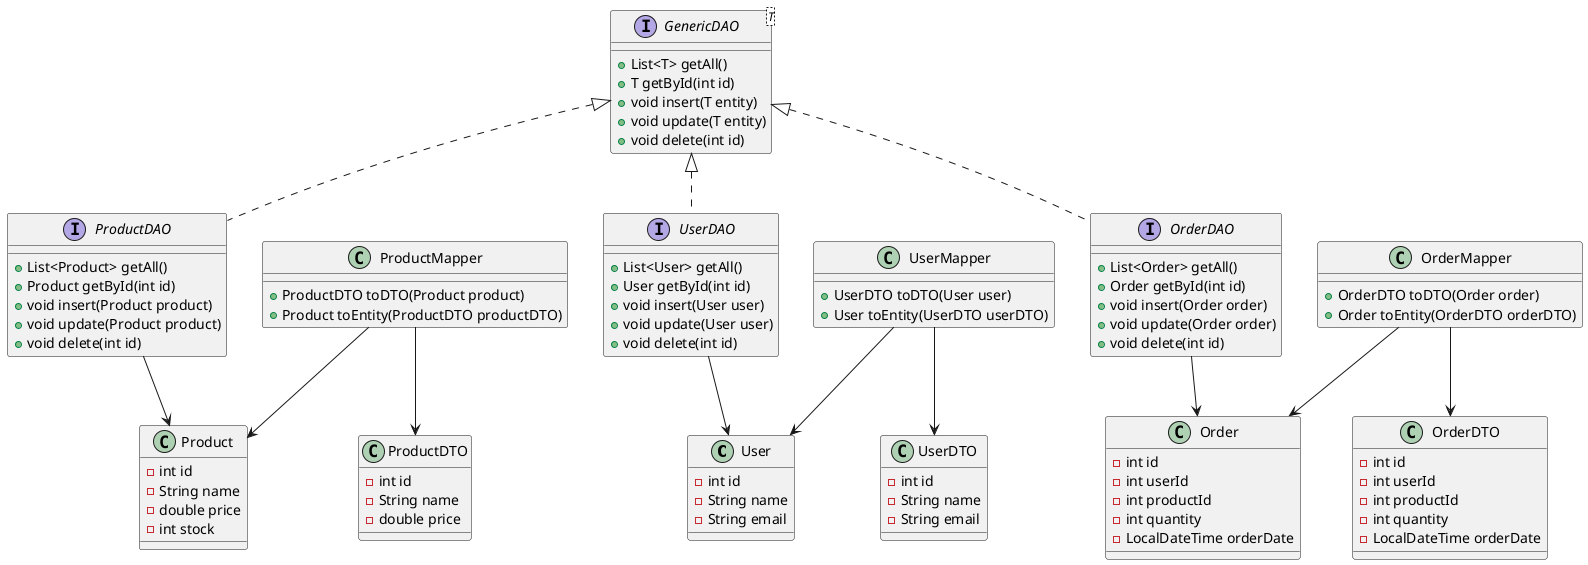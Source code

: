@startuml
' ======== Clases del Modelo ========
class User {
  - int id
  - String name
  - String email
}

class Product {
  - int id
  - String name
  - double price
  - int stock
}

class Order {
  - int id
  - int userId
  - int productId
  - int quantity
  - LocalDateTime orderDate
}

' ======== DTOs con Atributos Privados ========
class UserDTO {
  - int id
  - String name
  - String email
}

class ProductDTO {
  - int id
  - String name
  - double price
}

class OrderDTO {
  - int id
  - int userId
  - int productId
  - int quantity
  - LocalDateTime orderDate
}

' ======== Interfaces DAO ========
interface GenericDAO<T> {
  + List<T> getAll()
  + T getById(int id)
  + void insert(T entity)
  + void update(T entity)
  + void delete(int id)
}

interface UserDAO {
  + List<User> getAll()
  + User getById(int id)
  + void insert(User user)
  + void update(User user)
  + void delete(int id)
}

interface ProductDAO {
  + List<Product> getAll()
  + Product getById(int id)
  + void insert(Product product)
  + void update(Product product)
  + void delete(int id)
}

interface OrderDAO {
  + List<Order> getAll()
  + Order getById(int id)
  + void insert(Order order)
  + void update(Order order)
  + void delete(int id)
}

' ======== Mappers ========
class UserMapper {
  + UserDTO toDTO(User user)
  + User toEntity(UserDTO userDTO)
}

class ProductMapper {
  + ProductDTO toDTO(Product product)
  + Product toEntity(ProductDTO productDTO)
}

class OrderMapper {
  + OrderDTO toDTO(Order order)
  + Order toEntity(OrderDTO orderDTO)
}

' ======== Relaciones ========
GenericDAO <|.. UserDAO
GenericDAO <|.. ProductDAO
GenericDAO <|.. OrderDAO

UserDAO --> User
ProductDAO --> Product
OrderDAO --> Order

UserMapper --> User
UserMapper --> UserDTO

ProductMapper --> Product
ProductMapper --> ProductDTO

OrderMapper --> Order
OrderMapper --> OrderDTO

@enduml
